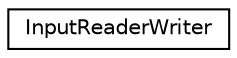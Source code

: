 digraph "Graphical Class Hierarchy"
{
 // LATEX_PDF_SIZE
  edge [fontname="Helvetica",fontsize="10",labelfontname="Helvetica",labelfontsize="10"];
  node [fontname="Helvetica",fontsize="10",shape=record];
  rankdir="LR";
  Node0 [label="InputReaderWriter",height=0.2,width=0.4,color="black", fillcolor="white", style="filled",URL="$classInputReaderWriter.html",tooltip="The InputReaderWriter class."];
}

